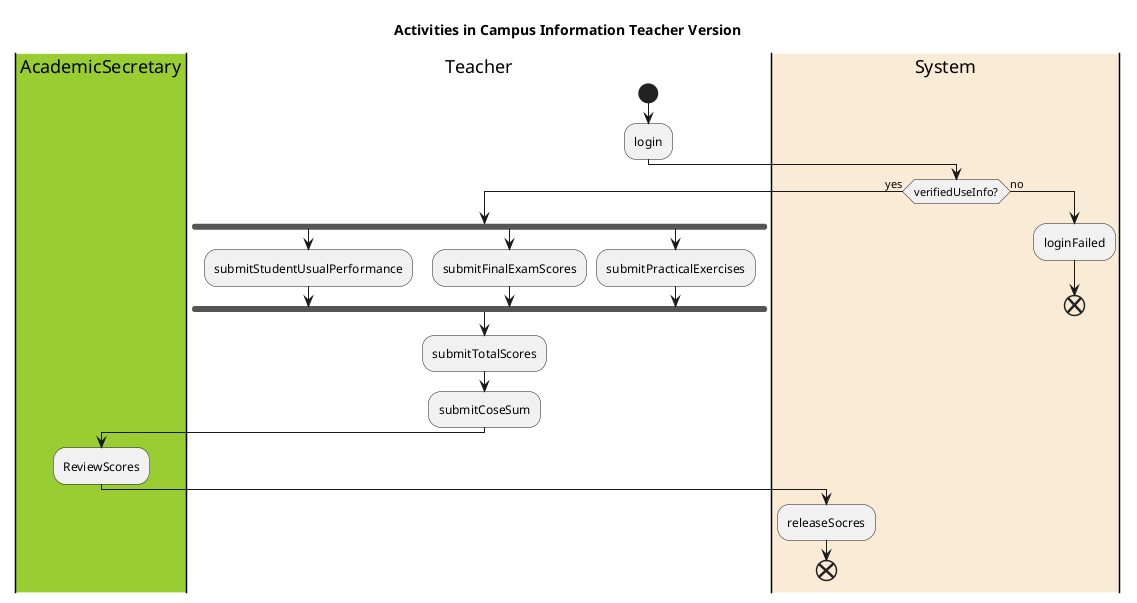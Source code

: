 @startuml Activities in Campus Information Teacher Version
                                 
title Activities in Campus Information Teacher Version
|#YellowGreen|AcademicSecretary|
|Teacher|                        
start                            
:login;                                                      
|#AntiqueWhite|System|                                       
if (verifiedUseInfo?) then (yes)                             
  |Teacher|                                                  
  fork                                                       
    :submitStudentUsualPerformance;                            
  fork again                                                 
    :submitFinalExamScores;                                    
  fork again                                                 
    :submitPracticalExercises;                                 
  end fork                                                   
  :submitTotalScores;                                
  :submitCoseSum;                                    
  |AcademicSecretary|                                
  :ReviewScores;                                     
  |#AntiqueWhite|System|                             
  :releaseSocres;                                    
  end                                                
else (no)                                            
  :loginFailed;                                      
  end                                                
endif                                                
@enduml                                                      